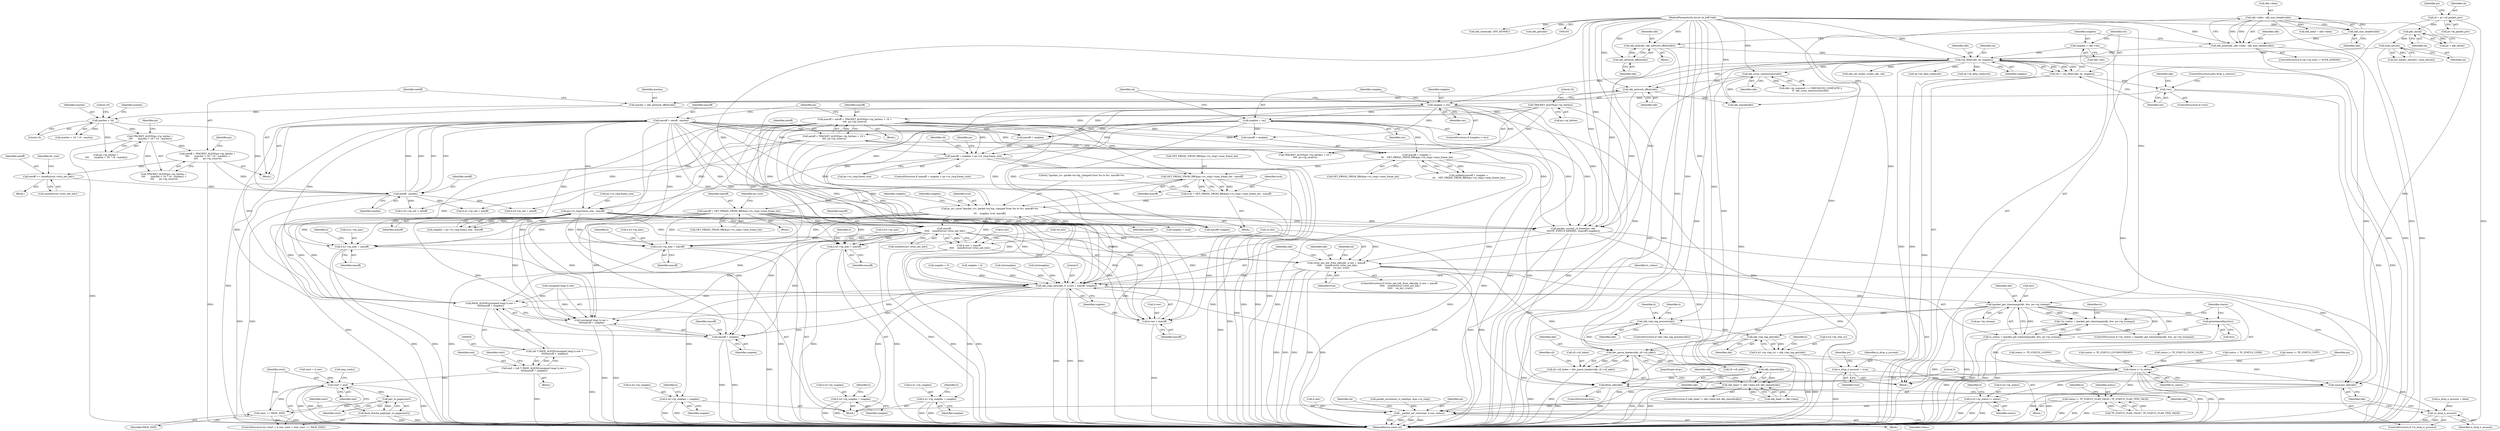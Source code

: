 digraph "0_linux_edbd58be15a957f6a760c4a514cd475217eb97fd@API" {
"1000557" [label="(Call,macoff -\n \t\t\t\t\t    sizeof(struct virtio_net_hdr))"];
"1000460" [label="(Call,macoff = GET_PBDQC_FROM_RB(&po->rx_ring)->max_frame_len)"];
"1000432" [label="(Call,GET_PBDQC_FROM_RB(&po->rx_ring)->max_frame_len - macoff)"];
"1000417" [label="(Call,macoff + snaplen >\n \t\t\t    GET_PBDQC_FROM_RB(&po->rx_ring)->max_frame_len)"];
"1000279" [label="(Call,macoff = netoff = TPACKET_ALIGN(po->tp_hdrlen) + 16 +\n\t\t\t\t  po->tp_reserve)"];
"1000281" [label="(Call,netoff = TPACKET_ALIGN(po->tp_hdrlen) + 16 +\n\t\t\t\t  po->tp_reserve)"];
"1000284" [label="(Call,TPACKET_ALIGN(po->tp_hdrlen))"];
"1000329" [label="(Call,macoff = netoff - maclen)"];
"1000331" [label="(Call,netoff - maclen)"];
"1000300" [label="(Call,netoff = TPACKET_ALIGN(po->tp_hdrlen +\n \t\t\t\t       (maclen < 16 ? 16 : maclen)) +\n \t\t\t\t       po->tp_reserve)"];
"1000303" [label="(Call,TPACKET_ALIGN(po->tp_hdrlen +\n \t\t\t\t       (maclen < 16 ? 16 : maclen)))"];
"1000309" [label="(Call,maclen < 16)"];
"1000296" [label="(Call,maclen = skb_network_offset(skb))"];
"1000298" [label="(Call,skb_network_offset(skb))"];
"1000229" [label="(Call,run_filter(skb, sk, snaplen))"];
"1000202" [label="(Call,skb_push(skb, skb->data - skb_mac_header(skb)))"];
"1000208" [label="(Call,skb_mac_header(skb))"];
"1000105" [label="(MethodParameterIn,struct sk_buff *skb)"];
"1000204" [label="(Call,skb->data - skb_mac_header(skb))"];
"1000218" [label="(Call,skb_pull(skb, skb_network_offset(skb)))"];
"1000220" [label="(Call,skb_network_offset(skb))"];
"1000188" [label="(Call,sock_net(sk))"];
"1000181" [label="(Call,pkt_sk(sk))"];
"1000174" [label="(Call,sk = pt->af_packet_priv)"];
"1000222" [label="(Call,snaplen = skb->len)"];
"1000260" [label="(Call,skb_csum_unnecessary(skb))"];
"1000322" [label="(Call,netoff += sizeof(struct virtio_net_hdr))"];
"1000266" [label="(Call,snaplen > res)"];
"1000234" [label="(Call,!res)"];
"1000227" [label="(Call,res = run_filter(skb, sk, snaplen))"];
"1000269" [label="(Call,snaplen = res)"];
"1000394" [label="(Call,po->rx_ring.frame_size - macoff)"];
"1000342" [label="(Call,macoff + snaplen > po->rx_ring.frame_size)"];
"1000441" [label="(Call,pr_err_once(\"tpacket_rcv: packet too big, clamped from %u to %u. macoff=%u\n\",\n\t\t\t    snaplen, nval, macoff))"];
"1000430" [label="(Call,nval = GET_PBDQC_FROM_RB(&po->rx_ring)->max_frame_len - macoff)"];
"1000551" [label="(Call,virtio_net_hdr_from_skb(skb, h.raw + macoff -\n \t\t\t\t\t    sizeof(struct virtio_net_hdr),\n \t\t\t\t\t    vio_le(), true))"];
"1000572" [label="(Call,skb_copy_bits(skb, 0, h.raw + macoff, snaplen))"];
"1000585" [label="(Call,tpacket_get_timestamp(skb, &ts, po->tp_tstamp))"];
"1000582" [label="(Call,!(ts_status = tpacket_get_timestamp(skb, &ts, po->tp_tstamp)))"];
"1000583" [label="(Call,ts_status = tpacket_get_timestamp(skb, &ts, po->tp_tstamp))"];
"1000595" [label="(Call,status |= ts_status)"];
"1000733" [label="(Call,status |= TP_STATUS_VLAN_VALID | TP_STATUS_VLAN_TPID_VALID)"];
"1000964" [label="(Call,__packet_set_status(po, h.raw, status))"];
"1000776" [label="(Call,h.h3->tp_status |= status)"];
"1000592" [label="(Call,getnstimeofday(&ts))"];
"1000712" [label="(Call,skb_vlan_tag_present(skb))"];
"1000721" [label="(Call,skb_vlan_tag_get(skb))"];
"1000715" [label="(Call,h.h2->tp_vlan_tci = skb_vlan_tag_get(skb))"];
"1000866" [label="(Call,dev_parse_header(skb, sll->sll_addr))"];
"1000862" [label="(Call,sll->sll_halen = dev_parse_header(skb, sll->sll_addr))"];
"1000987" [label="(Call,skb_shared(skb))"];
"1000981" [label="(Call,skb_head != skb->data && skb_shared(skb))"];
"1001004" [label="(Call,consume_skb(skb))"];
"1001007" [label="(Call,kfree_skb(skb))"];
"1000613" [label="(Call,h.h1->tp_snaplen = snaplen)"];
"1000672" [label="(Call,h.h2->tp_snaplen = snaplen)"];
"1000792" [label="(Call,h.h3->tp_snaplen = snaplen)"];
"1000931" [label="(Call,PAGE_ALIGN((unsigned long) h.raw +\n\t\t\t\t\tmacoff + snaplen))"];
"1000929" [label="(Call,(u8 *) PAGE_ALIGN((unsigned long) h.raw +\n\t\t\t\t\tmacoff + snaplen))"];
"1000927" [label="(Call,end = (u8 *) PAGE_ALIGN((unsigned long) h.raw +\n\t\t\t\t\tmacoff + snaplen))"];
"1000947" [label="(Call,start < end)"];
"1000954" [label="(Call,pgv_to_page(start))"];
"1000950" [label="(Call,start += PAGE_SIZE)"];
"1000953" [label="(Call,flush_dcache_page(pgv_to_page(start)))"];
"1000932" [label="(Call,(unsigned long) h.raw +\n\t\t\t\t\tmacoff + snaplen)"];
"1000938" [label="(Call,macoff + snaplen)"];
"1001012" [label="(Call,is_drop_n_account = true)"];
"1001002" [label="(Call,!is_drop_n_account)"];
"1000553" [label="(Call,h.raw + macoff -\n \t\t\t\t\t    sizeof(struct virtio_net_hdr))"];
"1000575" [label="(Call,h.raw + macoff)"];
"1000620" [label="(Call,h.h1->tp_mac = macoff)"];
"1000679" [label="(Call,h.h2->tp_mac = macoff)"];
"1000799" [label="(Call,h.h3->tp_mac = macoff)"];
"1001005" [label="(Identifier,skb)"];
"1000809" [label="(Identifier,h)"];
"1000175" [label="(Identifier,sk)"];
"1000491" [label="(Call,!h.raw)"];
"1000180" [label="(Identifier,po)"];
"1000416" [label="(Call,unlikely(macoff + snaplen >\n \t\t\t    GET_PBDQC_FROM_RB(&po->rx_ring)->max_frame_len))"];
"1000587" [label="(Call,&ts)"];
"1000441" [label="(Call,pr_err_once(\"tpacket_rcv: packet too big, clamped from %u to %u. macoff=%u\n\",\n\t\t\t    snaplen, nval, macoff))"];
"1000673" [label="(Call,h.h2->tp_snaplen)"];
"1000623" [label="(Identifier,h)"];
"1000981" [label="(Call,skb_head != skb->data && skb_shared(skb))"];
"1000929" [label="(Call,(u8 *) PAGE_ALIGN((unsigned long) h.raw +\n\t\t\t\t\tmacoff + snaplen))"];
"1000969" [label="(Identifier,status)"];
"1000963" [label="(Block,)"];
"1000613" [label="(Call,h.h1->tp_snaplen = snaplen)"];
"1000947" [label="(Call,start < end)"];
"1000233" [label="(ControlStructure,if (!res))"];
"1000235" [label="(Identifier,res)"];
"1000948" [label="(Identifier,start)"];
"1000254" [label="(Call,skb->ip_summed == CHECKSUM_COMPLETE ||\n\t\t  skb_csum_unnecessary(skb))"];
"1000873" [label="(Identifier,sll)"];
"1000576" [label="(Call,h.raw)"];
"1000552" [label="(Identifier,skb)"];
"1000863" [label="(Call,sll->sll_halen)"];
"1000431" [label="(Identifier,nval)"];
"1000589" [label="(Call,po->tp_tstamp)"];
"1000368" [label="(Call,skb_shared(skb))"];
"1000800" [label="(Call,h.h3->tp_mac)"];
"1000483" [label="(Call,packet_current_rx_frame(po, skb,\n\t\t\t\t\tTP_STATUS_KERNEL, (macoff+snaplen)))"];
"1000312" [label="(Literal,16)"];
"1000942" [label="(Call,start = h.raw)"];
"1000308" [label="(Call,maclen < 16 ? 16 : maclen)"];
"1000281" [label="(Call,netoff = TPACKET_ALIGN(po->tp_hdrlen) + 16 +\n\t\t\t\t  po->tp_reserve)"];
"1000203" [label="(Identifier,skb)"];
"1000585" [label="(Call,tpacket_get_timestamp(skb, &ts, po->tp_tstamp))"];
"1000933" [label="(Call,(unsigned long) h.raw)"];
"1001030" [label="(Call,sk->sk_data_ready(sk))"];
"1000382" [label="(Call,skb_head = skb->data)"];
"1000938" [label="(Call,macoff + snaplen)"];
"1000620" [label="(Call,h.h1->tp_mac = macoff)"];
"1000953" [label="(Call,flush_dcache_page(pgv_to_page(start)))"];
"1000680" [label="(Call,h.h2->tp_mac)"];
"1000776" [label="(Call,h.h3->tp_status |= status)"];
"1000269" [label="(Call,snaplen = res)"];
"1000209" [label="(Identifier,skb)"];
"1000220" [label="(Call,skb_network_offset(skb))"];
"1000685" [label="(Identifier,macoff)"];
"1000970" [label="(Call,sk->sk_data_ready(sk))"];
"1000982" [label="(Call,skb_head != skb->data)"];
"1000421" [label="(Call,GET_PBDQC_FROM_RB(&po->rx_ring)->max_frame_len)"];
"1000678" [label="(Identifier,snaplen)"];
"1000279" [label="(Call,macoff = netoff = TPACKET_ALIGN(po->tp_hdrlen) + 16 +\n\t\t\t\t  po->tp_reserve)"];
"1000392" [label="(Call,snaplen = po->rx_ring.frame_size - macoff)"];
"1000714" [label="(Block,)"];
"1000531" [label="(Call,status |= TP_STATUS_COPY)"];
"1000196" [label="(ControlStructure,if (sk->sk_type != SOCK_DGRAM))"];
"1000234" [label="(Call,!res)"];
"1000403" [label="(Call,(int)snaplen)"];
"1000798" [label="(Identifier,snaplen)"];
"1000689" [label="(Identifier,h)"];
"1000806" [label="(Call,h.h3->tp_net = netoff)"];
"1000294" [label="(Block,)"];
"1000343" [label="(Call,macoff + snaplen)"];
"1000462" [label="(Call,GET_PBDQC_FROM_RB(&po->rx_ring)->max_frame_len)"];
"1000418" [label="(Call,macoff + snaplen)"];
"1000793" [label="(Call,h.h3->tp_snaplen)"];
"1000261" [label="(Identifier,skb)"];
"1000782" [label="(Identifier,status)"];
"1000931" [label="(Call,PAGE_ALIGN((unsigned long) h.raw +\n\t\t\t\t\tmacoff + snaplen))"];
"1000296" [label="(Call,maclen = skb_network_offset(skb))"];
"1000331" [label="(Call,netoff - maclen)"];
"1000442" [label="(Literal,\"tpacket_rcv: packet too big, clamped from %u to %u. macoff=%u\n\")"];
"1000333" [label="(Identifier,maclen)"];
"1000444" [label="(Identifier,nval)"];
"1000275" [label="(Identifier,sk)"];
"1000208" [label="(Call,skb_mac_header(skb))"];
"1000217" [label="(Block,)"];
"1000181" [label="(Call,pkt_sk(sk))"];
"1000270" [label="(Identifier,snaplen)"];
"1000586" [label="(Identifier,skb)"];
"1000932" [label="(Call,(unsigned long) h.raw +\n\t\t\t\t\tmacoff + snaplen)"];
"1000559" [label="(Call,sizeof(struct virtio_net_hdr))"];
"1000298" [label="(Call,skb_network_offset(skb))"];
"1000954" [label="(Call,pgv_to_page(start))"];
"1000309" [label="(Call,maclen < 16)"];
"1000300" [label="(Call,netoff = TPACKET_ALIGN(po->tp_hdrlen +\n \t\t\t\t       (maclen < 16 ? 16 : maclen)) +\n \t\t\t\t       po->tp_reserve)"];
"1000777" [label="(Call,h.h3->tp_status)"];
"1000614" [label="(Call,h.h1->tp_snaplen)"];
"1000927" [label="(Call,end = (u8 *) PAGE_ALIGN((unsigned long) h.raw +\n\t\t\t\t\tmacoff + snaplen))"];
"1000584" [label="(Identifier,ts_status)"];
"1000267" [label="(Identifier,snaplen)"];
"1000430" [label="(Call,nval = GET_PBDQC_FROM_RB(&po->rx_ring)->max_frame_len - macoff)"];
"1000987" [label="(Call,skb_shared(skb))"];
"1000980" [label="(ControlStructure,if (skb_head != skb->data && skb_shared(skb)))"];
"1001010" [label="(Literal,0)"];
"1000280" [label="(Identifier,macoff)"];
"1000621" [label="(Call,h.h1->tp_mac)"];
"1000323" [label="(Identifier,netoff)"];
"1000461" [label="(Identifier,macoff)"];
"1001014" [label="(Identifier,true)"];
"1000949" [label="(Identifier,end)"];
"1000575" [label="(Call,h.raw + macoff)"];
"1000582" [label="(Call,!(ts_status = tpacket_get_timestamp(skb, &ts, po->tp_tstamp)))"];
"1000572" [label="(Call,skb_copy_bits(skb, 0, h.raw + macoff, snaplen))"];
"1000284" [label="(Call,TPACKET_ALIGN(po->tp_hdrlen))"];
"1000867" [label="(Identifier,skb)"];
"1000619" [label="(Identifier,snaplen)"];
"1000955" [label="(Identifier,start)"];
"1001013" [label="(Identifier,is_drop_n_account)"];
"1000373" [label="(Call,skb_clone(skb, GFP_ATOMIC))"];
"1000304" [label="(Call,po->tp_hdrlen +\n \t\t\t\t       (maclen < 16 ? 16 : maclen))"];
"1000597" [label="(Identifier,ts_status)"];
"1000735" [label="(Call,TP_STATUS_VLAN_VALID | TP_STATUS_VLAN_TPID_VALID)"];
"1000553" [label="(Call,h.raw + macoff -\n \t\t\t\t\t    sizeof(struct virtio_net_hdr))"];
"1000337" [label="(Identifier,po)"];
"1000718" [label="(Identifier,h)"];
"1000265" [label="(ControlStructure,if (snaplen > res))"];
"1000722" [label="(Identifier,skb)"];
"1000862" [label="(Call,sll->sll_halen = dev_parse_header(skb, sll->sll_addr))"];
"1000432" [label="(Call,GET_PBDQC_FROM_RB(&po->rx_ring)->max_frame_len - macoff)"];
"1000332" [label="(Identifier,netoff)"];
"1000550" [label="(ControlStructure,if (virtio_net_hdr_from_skb(skb, h.raw + macoff -\n \t\t\t\t\t    sizeof(struct virtio_net_hdr),\n \t\t\t\t\t    vio_le(), true)))"];
"1000446" [label="(Call,snaplen = nval)"];
"1000965" [label="(Identifier,po)"];
"1000232" [label="(Identifier,snaplen)"];
"1000283" [label="(Call,TPACKET_ALIGN(po->tp_hdrlen) + 16 +\n\t\t\t\t  po->tp_reserve)"];
"1000324" [label="(Call,sizeof(struct virtio_net_hdr))"];
"1000952" [label="(Identifier,PAGE_SIZE)"];
"1000452" [label="(Call,(int)snaplen)"];
"1000679" [label="(Call,h.h2->tp_mac = macoff)"];
"1000966" [label="(Call,h.raw)"];
"1000579" [label="(Identifier,macoff)"];
"1000557" [label="(Call,macoff -\n \t\t\t\t\t    sizeof(struct virtio_net_hdr))"];
"1001035" [label="(MethodReturn,static int)"];
"1000460" [label="(Call,macoff = GET_PBDQC_FROM_RB(&po->rx_ring)->max_frame_len)"];
"1000227" [label="(Call,res = run_filter(skb, sk, snaplen))"];
"1000109" [label="(Block,)"];
"1000389" [label="(Call,skb_set_owner_r(copy_skb, sk))"];
"1000726" [label="(Identifier,h)"];
"1000236" [label="(ControlStructure,goto drop_n_restore;)"];
"1000230" [label="(Identifier,skb)"];
"1000682" [label="(Identifier,h)"];
"1000142" [label="(Call,is_drop_n_account = false)"];
"1000580" [label="(Identifier,snaplen)"];
"1000733" [label="(Call,status |= TP_STATUS_VLAN_VALID | TP_STATUS_VLAN_TPID_VALID)"];
"1000574" [label="(Literal,0)"];
"1000303" [label="(Call,TPACKET_ALIGN(po->tp_hdrlen +\n \t\t\t\t       (maclen < 16 ? 16 : maclen)))"];
"1000342" [label="(Call,macoff + snaplen > po->rx_ring.frame_size)"];
"1000231" [label="(Identifier,sk)"];
"1000716" [label="(Call,h.h2->tp_vlan_tci)"];
"1000562" [label="(Identifier,true)"];
"1000939" [label="(Identifier,macoff)"];
"1000799" [label="(Call,h.h3->tp_mac = macoff)"];
"1000282" [label="(Identifier,netoff)"];
"1000285" [label="(Call,po->tp_hdrlen)"];
"1000380" [label="(Call,skb_get(skb))"];
"1000476" [label="(Identifier,sk)"];
"1000971" [label="(Identifier,sk)"];
"1000786" [label="(Identifier,h)"];
"1000260" [label="(Call,skb_csum_unnecessary(skb))"];
"1000346" [label="(Call,po->rx_ring.frame_size)"];
"1000271" [label="(Identifier,res)"];
"1000551" [label="(Call,virtio_net_hdr_from_skb(skb, h.raw + macoff -\n \t\t\t\t\t    sizeof(struct virtio_net_hdr),\n \t\t\t\t\t    vio_le(), true))"];
"1000943" [label="(Identifier,start)"];
"1000204" [label="(Call,skb->data - skb_mac_header(skb))"];
"1000672" [label="(Call,h.h2->tp_snaplen = snaplen)"];
"1000554" [label="(Call,h.raw)"];
"1000805" [label="(Identifier,macoff)"];
"1000313" [label="(Identifier,maclen)"];
"1000185" [label="(Call,net_eq(dev_net(dev), sock_net(sk)))"];
"1000602" [label="(Block,)"];
"1000433" [label="(Call,GET_PBDQC_FROM_RB(&po->rx_ring)->max_frame_len)"];
"1000229" [label="(Call,run_filter(skb, sk, snaplen))"];
"1001000" [label="(JumpTarget,drop:)"];
"1000182" [label="(Identifier,sk)"];
"1000223" [label="(Identifier,snaplen)"];
"1000189" [label="(Identifier,sk)"];
"1000594" [label="(Identifier,ts)"];
"1000301" [label="(Identifier,netoff)"];
"1000400" [label="(Identifier,macoff)"];
"1000573" [label="(Identifier,skb)"];
"1000600" [label="(Identifier,po)"];
"1000330" [label="(Identifier,macoff)"];
"1000456" [label="(Block,)"];
"1000583" [label="(Call,ts_status = tpacket_get_timestamp(skb, &ts, po->tp_tstamp))"];
"1000445" [label="(Identifier,macoff)"];
"1000240" [label="(Identifier,skb)"];
"1000394" [label="(Call,po->rx_ring.frame_size - macoff)"];
"1000792" [label="(Call,h.h3->tp_snaplen = snaplen)"];
"1000327" [label="(Identifier,do_vnet)"];
"1000202" [label="(Call,skb_push(skb, skb->data - skb_mac_header(skb)))"];
"1000219" [label="(Identifier,skb)"];
"1000224" [label="(Call,skb->len)"];
"1000457" [label="(Call,snaplen = 0)"];
"1000581" [label="(ControlStructure,if (!(ts_status = tpacket_get_timestamp(skb, &ts, po->tp_tstamp))))"];
"1000686" [label="(Call,h.h2->tp_net = netoff)"];
"1000341" [label="(ControlStructure,if (macoff + snaplen > po->rx_ring.frame_size))"];
"1000743" [label="(Identifier,h)"];
"1000956" [label="(Call,smp_wmb())"];
"1000395" [label="(Call,po->rx_ring.frame_size)"];
"1000711" [label="(ControlStructure,if (skb_vlan_tag_present(skb)))"];
"1000992" [label="(Identifier,skb)"];
"1000322" [label="(Call,netoff += sizeof(struct virtio_net_hdr))"];
"1000408" [label="(Call,snaplen = 0)"];
"1000715" [label="(Call,h.h2->tp_vlan_tci = skb_vlan_tag_get(skb))"];
"1000712" [label="(Call,skb_vlan_tag_present(skb))"];
"1000321" [label="(Block,)"];
"1000222" [label="(Call,snaplen = skb->len)"];
"1001008" [label="(Identifier,skb)"];
"1000630" [label="(Identifier,h)"];
"1000266" [label="(Call,snaplen > res)"];
"1000105" [label="(MethodParameterIn,struct sk_buff *skb)"];
"1000289" [label="(Literal,16)"];
"1000205" [label="(Call,skb->data)"];
"1001019" [label="(Identifier,po)"];
"1000627" [label="(Call,h.h1->tp_net = netoff)"];
"1000176" [label="(Call,pt->af_packet_priv)"];
"1001007" [label="(Call,kfree_skb(skb))"];
"1000503" [label="(Call,packet_increment_rx_head(po, &po->rx_ring))"];
"1000713" [label="(Identifier,skb)"];
"1000315" [label="(Identifier,po)"];
"1000558" [label="(Identifier,macoff)"];
"1000964" [label="(Call,__packet_set_status(po, h.raw, status))"];
"1000928" [label="(Identifier,end)"];
"1000487" [label="(Call,macoff+snaplen)"];
"1000278" [label="(Block,)"];
"1000596" [label="(Identifier,status)"];
"1000595" [label="(Call,status |= ts_status)"];
"1000228" [label="(Identifier,res)"];
"1000428" [label="(Block,)"];
"1000221" [label="(Identifier,skb)"];
"1000517" [label="(Call,status |= TP_STATUS_LOSING)"];
"1000440" [label="(Identifier,macoff)"];
"1000417" [label="(Call,macoff + snaplen >\n \t\t\t    GET_PBDQC_FROM_RB(&po->rx_ring)->max_frame_len)"];
"1000319" [label="(Identifier,po)"];
"1000568" [label="(Identifier,sk)"];
"1000174" [label="(Call,sk = pt->af_packet_priv)"];
"1000355" [label="(Identifier,po)"];
"1001001" [label="(ControlStructure,if (!is_drop_n_account))"];
"1000311" [label="(Literal,16)"];
"1000447" [label="(Identifier,snaplen)"];
"1001012" [label="(Call,is_drop_n_account = true)"];
"1000243" [label="(Call,status |= TP_STATUS_CSUMNOTREADY)"];
"1000940" [label="(Identifier,snaplen)"];
"1000310" [label="(Identifier,maclen)"];
"1000721" [label="(Call,skb_vlan_tag_get(skb))"];
"1001006" [label="(ControlStructure,else)"];
"1000592" [label="(Call,getnstimeofday(&ts))"];
"1000988" [label="(Identifier,skb)"];
"1000941" [label="(ControlStructure,for (start = h.raw; start < end; start += PAGE_SIZE))"];
"1000302" [label="(Call,TPACKET_ALIGN(po->tp_hdrlen +\n \t\t\t\t       (maclen < 16 ? 16 : maclen)) +\n \t\t\t\t       po->tp_reserve)"];
"1000179" [label="(Call,po = pkt_sk(sk))"];
"1000299" [label="(Identifier,skb)"];
"1000470" [label="(Identifier,do_vnet)"];
"1000561" [label="(Call,vio_le())"];
"1000262" [label="(Call,status |= TP_STATUS_CSUM_VALID)"];
"1000593" [label="(Call,&ts)"];
"1000734" [label="(Identifier,status)"];
"1000297" [label="(Identifier,maclen)"];
"1000802" [label="(Identifier,h)"];
"1000924" [label="(Block,)"];
"1000950" [label="(Call,start += PAGE_SIZE)"];
"1000129" [label="(Call,status = TP_STATUS_USER)"];
"1000443" [label="(Identifier,snaplen)"];
"1000868" [label="(Call,sll->sll_addr)"];
"1001002" [label="(Call,!is_drop_n_account)"];
"1001004" [label="(Call,consume_skb(skb))"];
"1000329" [label="(Call,macoff = netoff - maclen)"];
"1000188" [label="(Call,sock_net(sk))"];
"1000757" [label="(Identifier,h)"];
"1000268" [label="(Identifier,res)"];
"1001003" [label="(Identifier,is_drop_n_account)"];
"1000218" [label="(Call,skb_pull(skb, skb_network_offset(skb)))"];
"1000866" [label="(Call,dev_parse_header(skb, sll->sll_addr))"];
"1000951" [label="(Identifier,start)"];
"1000626" [label="(Identifier,macoff)"];
"1000557" -> "1000553"  [label="AST: "];
"1000557" -> "1000559"  [label="CFG: "];
"1000558" -> "1000557"  [label="AST: "];
"1000559" -> "1000557"  [label="AST: "];
"1000553" -> "1000557"  [label="CFG: "];
"1000557" -> "1001035"  [label="DDG: "];
"1000557" -> "1000551"  [label="DDG: "];
"1000557" -> "1000553"  [label="DDG: "];
"1000460" -> "1000557"  [label="DDG: "];
"1000394" -> "1000557"  [label="DDG: "];
"1000441" -> "1000557"  [label="DDG: "];
"1000279" -> "1000557"  [label="DDG: "];
"1000329" -> "1000557"  [label="DDG: "];
"1000557" -> "1000572"  [label="DDG: "];
"1000557" -> "1000575"  [label="DDG: "];
"1000557" -> "1000620"  [label="DDG: "];
"1000557" -> "1000679"  [label="DDG: "];
"1000557" -> "1000799"  [label="DDG: "];
"1000557" -> "1000931"  [label="DDG: "];
"1000557" -> "1000932"  [label="DDG: "];
"1000557" -> "1000938"  [label="DDG: "];
"1000460" -> "1000456"  [label="AST: "];
"1000460" -> "1000462"  [label="CFG: "];
"1000461" -> "1000460"  [label="AST: "];
"1000462" -> "1000460"  [label="AST: "];
"1000470" -> "1000460"  [label="CFG: "];
"1000460" -> "1001035"  [label="DDG: "];
"1000432" -> "1000460"  [label="DDG: "];
"1000460" -> "1000483"  [label="DDG: "];
"1000460" -> "1000487"  [label="DDG: "];
"1000460" -> "1000572"  [label="DDG: "];
"1000460" -> "1000575"  [label="DDG: "];
"1000460" -> "1000620"  [label="DDG: "];
"1000460" -> "1000679"  [label="DDG: "];
"1000460" -> "1000799"  [label="DDG: "];
"1000460" -> "1000931"  [label="DDG: "];
"1000460" -> "1000932"  [label="DDG: "];
"1000460" -> "1000938"  [label="DDG: "];
"1000432" -> "1000430"  [label="AST: "];
"1000432" -> "1000440"  [label="CFG: "];
"1000433" -> "1000432"  [label="AST: "];
"1000440" -> "1000432"  [label="AST: "];
"1000430" -> "1000432"  [label="CFG: "];
"1000432" -> "1001035"  [label="DDG: "];
"1000432" -> "1000430"  [label="DDG: "];
"1000432" -> "1000430"  [label="DDG: "];
"1000417" -> "1000432"  [label="DDG: "];
"1000279" -> "1000432"  [label="DDG: "];
"1000329" -> "1000432"  [label="DDG: "];
"1000432" -> "1000441"  [label="DDG: "];
"1000417" -> "1000416"  [label="AST: "];
"1000417" -> "1000421"  [label="CFG: "];
"1000418" -> "1000417"  [label="AST: "];
"1000421" -> "1000417"  [label="AST: "];
"1000416" -> "1000417"  [label="CFG: "];
"1000417" -> "1001035"  [label="DDG: "];
"1000417" -> "1001035"  [label="DDG: "];
"1000417" -> "1000416"  [label="DDG: "];
"1000417" -> "1000416"  [label="DDG: "];
"1000279" -> "1000417"  [label="DDG: "];
"1000329" -> "1000417"  [label="DDG: "];
"1000266" -> "1000417"  [label="DDG: "];
"1000269" -> "1000417"  [label="DDG: "];
"1000279" -> "1000278"  [label="AST: "];
"1000279" -> "1000281"  [label="CFG: "];
"1000280" -> "1000279"  [label="AST: "];
"1000281" -> "1000279"  [label="AST: "];
"1000337" -> "1000279"  [label="CFG: "];
"1000281" -> "1000279"  [label="DDG: "];
"1000284" -> "1000279"  [label="DDG: "];
"1000279" -> "1000342"  [label="DDG: "];
"1000279" -> "1000343"  [label="DDG: "];
"1000279" -> "1000394"  [label="DDG: "];
"1000279" -> "1000418"  [label="DDG: "];
"1000279" -> "1000483"  [label="DDG: "];
"1000279" -> "1000487"  [label="DDG: "];
"1000279" -> "1000572"  [label="DDG: "];
"1000279" -> "1000575"  [label="DDG: "];
"1000279" -> "1000620"  [label="DDG: "];
"1000279" -> "1000679"  [label="DDG: "];
"1000279" -> "1000799"  [label="DDG: "];
"1000279" -> "1000931"  [label="DDG: "];
"1000279" -> "1000932"  [label="DDG: "];
"1000279" -> "1000938"  [label="DDG: "];
"1000281" -> "1000283"  [label="CFG: "];
"1000282" -> "1000281"  [label="AST: "];
"1000283" -> "1000281"  [label="AST: "];
"1000281" -> "1001035"  [label="DDG: "];
"1000281" -> "1001035"  [label="DDG: "];
"1000284" -> "1000281"  [label="DDG: "];
"1000281" -> "1000627"  [label="DDG: "];
"1000281" -> "1000686"  [label="DDG: "];
"1000281" -> "1000806"  [label="DDG: "];
"1000284" -> "1000283"  [label="AST: "];
"1000284" -> "1000285"  [label="CFG: "];
"1000285" -> "1000284"  [label="AST: "];
"1000289" -> "1000284"  [label="CFG: "];
"1000284" -> "1001035"  [label="DDG: "];
"1000284" -> "1000283"  [label="DDG: "];
"1000329" -> "1000294"  [label="AST: "];
"1000329" -> "1000331"  [label="CFG: "];
"1000330" -> "1000329"  [label="AST: "];
"1000331" -> "1000329"  [label="AST: "];
"1000337" -> "1000329"  [label="CFG: "];
"1000329" -> "1001035"  [label="DDG: "];
"1000331" -> "1000329"  [label="DDG: "];
"1000331" -> "1000329"  [label="DDG: "];
"1000329" -> "1000342"  [label="DDG: "];
"1000329" -> "1000343"  [label="DDG: "];
"1000329" -> "1000394"  [label="DDG: "];
"1000329" -> "1000418"  [label="DDG: "];
"1000329" -> "1000483"  [label="DDG: "];
"1000329" -> "1000487"  [label="DDG: "];
"1000329" -> "1000572"  [label="DDG: "];
"1000329" -> "1000575"  [label="DDG: "];
"1000329" -> "1000620"  [label="DDG: "];
"1000329" -> "1000679"  [label="DDG: "];
"1000329" -> "1000799"  [label="DDG: "];
"1000329" -> "1000931"  [label="DDG: "];
"1000329" -> "1000932"  [label="DDG: "];
"1000329" -> "1000938"  [label="DDG: "];
"1000331" -> "1000333"  [label="CFG: "];
"1000332" -> "1000331"  [label="AST: "];
"1000333" -> "1000331"  [label="AST: "];
"1000331" -> "1001035"  [label="DDG: "];
"1000331" -> "1001035"  [label="DDG: "];
"1000300" -> "1000331"  [label="DDG: "];
"1000322" -> "1000331"  [label="DDG: "];
"1000309" -> "1000331"  [label="DDG: "];
"1000331" -> "1000627"  [label="DDG: "];
"1000331" -> "1000686"  [label="DDG: "];
"1000331" -> "1000806"  [label="DDG: "];
"1000300" -> "1000294"  [label="AST: "];
"1000300" -> "1000302"  [label="CFG: "];
"1000301" -> "1000300"  [label="AST: "];
"1000302" -> "1000300"  [label="AST: "];
"1000319" -> "1000300"  [label="CFG: "];
"1000300" -> "1001035"  [label="DDG: "];
"1000303" -> "1000300"  [label="DDG: "];
"1000300" -> "1000322"  [label="DDG: "];
"1000303" -> "1000302"  [label="AST: "];
"1000303" -> "1000304"  [label="CFG: "];
"1000304" -> "1000303"  [label="AST: "];
"1000315" -> "1000303"  [label="CFG: "];
"1000303" -> "1001035"  [label="DDG: "];
"1000303" -> "1000302"  [label="DDG: "];
"1000309" -> "1000303"  [label="DDG: "];
"1000309" -> "1000308"  [label="AST: "];
"1000309" -> "1000311"  [label="CFG: "];
"1000310" -> "1000309"  [label="AST: "];
"1000311" -> "1000309"  [label="AST: "];
"1000312" -> "1000309"  [label="CFG: "];
"1000313" -> "1000309"  [label="CFG: "];
"1000309" -> "1000304"  [label="DDG: "];
"1000296" -> "1000309"  [label="DDG: "];
"1000309" -> "1000308"  [label="DDG: "];
"1000296" -> "1000294"  [label="AST: "];
"1000296" -> "1000298"  [label="CFG: "];
"1000297" -> "1000296"  [label="AST: "];
"1000298" -> "1000296"  [label="AST: "];
"1000301" -> "1000296"  [label="CFG: "];
"1000296" -> "1001035"  [label="DDG: "];
"1000298" -> "1000296"  [label="DDG: "];
"1000298" -> "1000299"  [label="CFG: "];
"1000299" -> "1000298"  [label="AST: "];
"1000229" -> "1000298"  [label="DDG: "];
"1000260" -> "1000298"  [label="DDG: "];
"1000105" -> "1000298"  [label="DDG: "];
"1000298" -> "1000368"  [label="DDG: "];
"1000298" -> "1000483"  [label="DDG: "];
"1000229" -> "1000227"  [label="AST: "];
"1000229" -> "1000232"  [label="CFG: "];
"1000230" -> "1000229"  [label="AST: "];
"1000231" -> "1000229"  [label="AST: "];
"1000232" -> "1000229"  [label="AST: "];
"1000227" -> "1000229"  [label="CFG: "];
"1000229" -> "1001035"  [label="DDG: "];
"1000229" -> "1001035"  [label="DDG: "];
"1000229" -> "1000227"  [label="DDG: "];
"1000229" -> "1000227"  [label="DDG: "];
"1000229" -> "1000227"  [label="DDG: "];
"1000202" -> "1000229"  [label="DDG: "];
"1000218" -> "1000229"  [label="DDG: "];
"1000105" -> "1000229"  [label="DDG: "];
"1000188" -> "1000229"  [label="DDG: "];
"1000222" -> "1000229"  [label="DDG: "];
"1000229" -> "1000260"  [label="DDG: "];
"1000229" -> "1000266"  [label="DDG: "];
"1000229" -> "1000368"  [label="DDG: "];
"1000229" -> "1000389"  [label="DDG: "];
"1000229" -> "1000483"  [label="DDG: "];
"1000229" -> "1000970"  [label="DDG: "];
"1000229" -> "1000987"  [label="DDG: "];
"1000229" -> "1001004"  [label="DDG: "];
"1000229" -> "1001007"  [label="DDG: "];
"1000229" -> "1001030"  [label="DDG: "];
"1000202" -> "1000196"  [label="AST: "];
"1000202" -> "1000204"  [label="CFG: "];
"1000203" -> "1000202"  [label="AST: "];
"1000204" -> "1000202"  [label="AST: "];
"1000223" -> "1000202"  [label="CFG: "];
"1000202" -> "1001035"  [label="DDG: "];
"1000202" -> "1001035"  [label="DDG: "];
"1000208" -> "1000202"  [label="DDG: "];
"1000105" -> "1000202"  [label="DDG: "];
"1000204" -> "1000202"  [label="DDG: "];
"1000204" -> "1000202"  [label="DDG: "];
"1000208" -> "1000204"  [label="AST: "];
"1000208" -> "1000209"  [label="CFG: "];
"1000209" -> "1000208"  [label="AST: "];
"1000204" -> "1000208"  [label="CFG: "];
"1000208" -> "1000204"  [label="DDG: "];
"1000105" -> "1000208"  [label="DDG: "];
"1000105" -> "1000104"  [label="AST: "];
"1000105" -> "1001035"  [label="DDG: "];
"1000105" -> "1000218"  [label="DDG: "];
"1000105" -> "1000220"  [label="DDG: "];
"1000105" -> "1000260"  [label="DDG: "];
"1000105" -> "1000368"  [label="DDG: "];
"1000105" -> "1000373"  [label="DDG: "];
"1000105" -> "1000380"  [label="DDG: "];
"1000105" -> "1000483"  [label="DDG: "];
"1000105" -> "1000551"  [label="DDG: "];
"1000105" -> "1000572"  [label="DDG: "];
"1000105" -> "1000585"  [label="DDG: "];
"1000105" -> "1000712"  [label="DDG: "];
"1000105" -> "1000721"  [label="DDG: "];
"1000105" -> "1000866"  [label="DDG: "];
"1000105" -> "1000987"  [label="DDG: "];
"1000105" -> "1001004"  [label="DDG: "];
"1000105" -> "1001007"  [label="DDG: "];
"1000205" -> "1000204"  [label="AST: "];
"1000204" -> "1001035"  [label="DDG: "];
"1000204" -> "1000382"  [label="DDG: "];
"1000204" -> "1000982"  [label="DDG: "];
"1000218" -> "1000217"  [label="AST: "];
"1000218" -> "1000220"  [label="CFG: "];
"1000219" -> "1000218"  [label="AST: "];
"1000220" -> "1000218"  [label="AST: "];
"1000223" -> "1000218"  [label="CFG: "];
"1000218" -> "1001035"  [label="DDG: "];
"1000218" -> "1001035"  [label="DDG: "];
"1000220" -> "1000218"  [label="DDG: "];
"1000220" -> "1000221"  [label="CFG: "];
"1000221" -> "1000220"  [label="AST: "];
"1000188" -> "1000185"  [label="AST: "];
"1000188" -> "1000189"  [label="CFG: "];
"1000189" -> "1000188"  [label="AST: "];
"1000185" -> "1000188"  [label="CFG: "];
"1000188" -> "1001035"  [label="DDG: "];
"1000188" -> "1000185"  [label="DDG: "];
"1000181" -> "1000188"  [label="DDG: "];
"1000181" -> "1000179"  [label="AST: "];
"1000181" -> "1000182"  [label="CFG: "];
"1000182" -> "1000181"  [label="AST: "];
"1000179" -> "1000181"  [label="CFG: "];
"1000181" -> "1000179"  [label="DDG: "];
"1000174" -> "1000181"  [label="DDG: "];
"1000174" -> "1000109"  [label="AST: "];
"1000174" -> "1000176"  [label="CFG: "];
"1000175" -> "1000174"  [label="AST: "];
"1000176" -> "1000174"  [label="AST: "];
"1000180" -> "1000174"  [label="CFG: "];
"1000174" -> "1001035"  [label="DDG: "];
"1000222" -> "1000109"  [label="AST: "];
"1000222" -> "1000224"  [label="CFG: "];
"1000223" -> "1000222"  [label="AST: "];
"1000224" -> "1000222"  [label="AST: "];
"1000228" -> "1000222"  [label="CFG: "];
"1000222" -> "1001035"  [label="DDG: "];
"1000260" -> "1000254"  [label="AST: "];
"1000260" -> "1000261"  [label="CFG: "];
"1000261" -> "1000260"  [label="AST: "];
"1000254" -> "1000260"  [label="CFG: "];
"1000260" -> "1000254"  [label="DDG: "];
"1000260" -> "1000368"  [label="DDG: "];
"1000260" -> "1000483"  [label="DDG: "];
"1000322" -> "1000321"  [label="AST: "];
"1000322" -> "1000324"  [label="CFG: "];
"1000323" -> "1000322"  [label="AST: "];
"1000324" -> "1000322"  [label="AST: "];
"1000327" -> "1000322"  [label="CFG: "];
"1000266" -> "1000265"  [label="AST: "];
"1000266" -> "1000268"  [label="CFG: "];
"1000267" -> "1000266"  [label="AST: "];
"1000268" -> "1000266"  [label="AST: "];
"1000270" -> "1000266"  [label="CFG: "];
"1000275" -> "1000266"  [label="CFG: "];
"1000266" -> "1001035"  [label="DDG: "];
"1000266" -> "1001035"  [label="DDG: "];
"1000234" -> "1000266"  [label="DDG: "];
"1000266" -> "1000269"  [label="DDG: "];
"1000266" -> "1000342"  [label="DDG: "];
"1000266" -> "1000343"  [label="DDG: "];
"1000266" -> "1000418"  [label="DDG: "];
"1000266" -> "1000441"  [label="DDG: "];
"1000266" -> "1000483"  [label="DDG: "];
"1000266" -> "1000487"  [label="DDG: "];
"1000266" -> "1000572"  [label="DDG: "];
"1000234" -> "1000233"  [label="AST: "];
"1000234" -> "1000235"  [label="CFG: "];
"1000235" -> "1000234"  [label="AST: "];
"1000236" -> "1000234"  [label="CFG: "];
"1000240" -> "1000234"  [label="CFG: "];
"1000234" -> "1001035"  [label="DDG: "];
"1000234" -> "1001035"  [label="DDG: "];
"1000227" -> "1000234"  [label="DDG: "];
"1000227" -> "1000109"  [label="AST: "];
"1000228" -> "1000227"  [label="AST: "];
"1000235" -> "1000227"  [label="CFG: "];
"1000227" -> "1001035"  [label="DDG: "];
"1000269" -> "1000265"  [label="AST: "];
"1000269" -> "1000271"  [label="CFG: "];
"1000270" -> "1000269"  [label="AST: "];
"1000271" -> "1000269"  [label="AST: "];
"1000275" -> "1000269"  [label="CFG: "];
"1000269" -> "1001035"  [label="DDG: "];
"1000269" -> "1000342"  [label="DDG: "];
"1000269" -> "1000343"  [label="DDG: "];
"1000269" -> "1000418"  [label="DDG: "];
"1000269" -> "1000441"  [label="DDG: "];
"1000269" -> "1000483"  [label="DDG: "];
"1000269" -> "1000487"  [label="DDG: "];
"1000269" -> "1000572"  [label="DDG: "];
"1000394" -> "1000392"  [label="AST: "];
"1000394" -> "1000400"  [label="CFG: "];
"1000395" -> "1000394"  [label="AST: "];
"1000400" -> "1000394"  [label="AST: "];
"1000392" -> "1000394"  [label="CFG: "];
"1000394" -> "1001035"  [label="DDG: "];
"1000394" -> "1000392"  [label="DDG: "];
"1000394" -> "1000392"  [label="DDG: "];
"1000342" -> "1000394"  [label="DDG: "];
"1000394" -> "1000483"  [label="DDG: "];
"1000394" -> "1000487"  [label="DDG: "];
"1000394" -> "1000572"  [label="DDG: "];
"1000394" -> "1000575"  [label="DDG: "];
"1000394" -> "1000620"  [label="DDG: "];
"1000394" -> "1000679"  [label="DDG: "];
"1000394" -> "1000799"  [label="DDG: "];
"1000394" -> "1000931"  [label="DDG: "];
"1000394" -> "1000932"  [label="DDG: "];
"1000394" -> "1000938"  [label="DDG: "];
"1000342" -> "1000341"  [label="AST: "];
"1000342" -> "1000346"  [label="CFG: "];
"1000343" -> "1000342"  [label="AST: "];
"1000346" -> "1000342"  [label="AST: "];
"1000355" -> "1000342"  [label="CFG: "];
"1000476" -> "1000342"  [label="CFG: "];
"1000342" -> "1001035"  [label="DDG: "];
"1000342" -> "1001035"  [label="DDG: "];
"1000342" -> "1001035"  [label="DDG: "];
"1000441" -> "1000428"  [label="AST: "];
"1000441" -> "1000445"  [label="CFG: "];
"1000442" -> "1000441"  [label="AST: "];
"1000443" -> "1000441"  [label="AST: "];
"1000444" -> "1000441"  [label="AST: "];
"1000445" -> "1000441"  [label="AST: "];
"1000447" -> "1000441"  [label="CFG: "];
"1000441" -> "1001035"  [label="DDG: "];
"1000430" -> "1000441"  [label="DDG: "];
"1000441" -> "1000446"  [label="DDG: "];
"1000441" -> "1000483"  [label="DDG: "];
"1000441" -> "1000487"  [label="DDG: "];
"1000441" -> "1000572"  [label="DDG: "];
"1000441" -> "1000575"  [label="DDG: "];
"1000441" -> "1000620"  [label="DDG: "];
"1000441" -> "1000679"  [label="DDG: "];
"1000441" -> "1000799"  [label="DDG: "];
"1000441" -> "1000931"  [label="DDG: "];
"1000441" -> "1000932"  [label="DDG: "];
"1000441" -> "1000938"  [label="DDG: "];
"1000430" -> "1000428"  [label="AST: "];
"1000431" -> "1000430"  [label="AST: "];
"1000442" -> "1000430"  [label="CFG: "];
"1000430" -> "1001035"  [label="DDG: "];
"1000551" -> "1000550"  [label="AST: "];
"1000551" -> "1000562"  [label="CFG: "];
"1000552" -> "1000551"  [label="AST: "];
"1000553" -> "1000551"  [label="AST: "];
"1000561" -> "1000551"  [label="AST: "];
"1000562" -> "1000551"  [label="AST: "];
"1000568" -> "1000551"  [label="CFG: "];
"1000573" -> "1000551"  [label="CFG: "];
"1000551" -> "1001035"  [label="DDG: "];
"1000551" -> "1001035"  [label="DDG: "];
"1000551" -> "1001035"  [label="DDG: "];
"1000551" -> "1001035"  [label="DDG: "];
"1000483" -> "1000551"  [label="DDG: "];
"1000491" -> "1000551"  [label="DDG: "];
"1000551" -> "1000572"  [label="DDG: "];
"1000551" -> "1000987"  [label="DDG: "];
"1000551" -> "1001004"  [label="DDG: "];
"1000551" -> "1001007"  [label="DDG: "];
"1000551" -> "1001012"  [label="DDG: "];
"1000572" -> "1000109"  [label="AST: "];
"1000572" -> "1000580"  [label="CFG: "];
"1000573" -> "1000572"  [label="AST: "];
"1000574" -> "1000572"  [label="AST: "];
"1000575" -> "1000572"  [label="AST: "];
"1000580" -> "1000572"  [label="AST: "];
"1000584" -> "1000572"  [label="CFG: "];
"1000572" -> "1001035"  [label="DDG: "];
"1000572" -> "1001035"  [label="DDG: "];
"1000572" -> "1001035"  [label="DDG: "];
"1000483" -> "1000572"  [label="DDG: "];
"1000491" -> "1000572"  [label="DDG: "];
"1000403" -> "1000572"  [label="DDG: "];
"1000408" -> "1000572"  [label="DDG: "];
"1000457" -> "1000572"  [label="DDG: "];
"1000452" -> "1000572"  [label="DDG: "];
"1000572" -> "1000585"  [label="DDG: "];
"1000572" -> "1000613"  [label="DDG: "];
"1000572" -> "1000672"  [label="DDG: "];
"1000572" -> "1000792"  [label="DDG: "];
"1000572" -> "1000931"  [label="DDG: "];
"1000572" -> "1000932"  [label="DDG: "];
"1000572" -> "1000938"  [label="DDG: "];
"1000585" -> "1000583"  [label="AST: "];
"1000585" -> "1000589"  [label="CFG: "];
"1000586" -> "1000585"  [label="AST: "];
"1000587" -> "1000585"  [label="AST: "];
"1000589" -> "1000585"  [label="AST: "];
"1000583" -> "1000585"  [label="CFG: "];
"1000585" -> "1001035"  [label="DDG: "];
"1000585" -> "1001035"  [label="DDG: "];
"1000585" -> "1000582"  [label="DDG: "];
"1000585" -> "1000582"  [label="DDG: "];
"1000585" -> "1000582"  [label="DDG: "];
"1000585" -> "1000583"  [label="DDG: "];
"1000585" -> "1000583"  [label="DDG: "];
"1000585" -> "1000583"  [label="DDG: "];
"1000585" -> "1000592"  [label="DDG: "];
"1000585" -> "1000712"  [label="DDG: "];
"1000585" -> "1000866"  [label="DDG: "];
"1000582" -> "1000581"  [label="AST: "];
"1000582" -> "1000583"  [label="CFG: "];
"1000583" -> "1000582"  [label="AST: "];
"1000594" -> "1000582"  [label="CFG: "];
"1000596" -> "1000582"  [label="CFG: "];
"1000582" -> "1001035"  [label="DDG: "];
"1000583" -> "1000582"  [label="DDG: "];
"1000584" -> "1000583"  [label="AST: "];
"1000583" -> "1001035"  [label="DDG: "];
"1000583" -> "1000595"  [label="DDG: "];
"1000595" -> "1000109"  [label="AST: "];
"1000595" -> "1000597"  [label="CFG: "];
"1000596" -> "1000595"  [label="AST: "];
"1000597" -> "1000595"  [label="AST: "];
"1000600" -> "1000595"  [label="CFG: "];
"1000595" -> "1001035"  [label="DDG: "];
"1000595" -> "1001035"  [label="DDG: "];
"1000595" -> "1001035"  [label="DDG: "];
"1000129" -> "1000595"  [label="DDG: "];
"1000517" -> "1000595"  [label="DDG: "];
"1000262" -> "1000595"  [label="DDG: "];
"1000243" -> "1000595"  [label="DDG: "];
"1000531" -> "1000595"  [label="DDG: "];
"1000595" -> "1000733"  [label="DDG: "];
"1000595" -> "1000776"  [label="DDG: "];
"1000595" -> "1000964"  [label="DDG: "];
"1000733" -> "1000714"  [label="AST: "];
"1000733" -> "1000735"  [label="CFG: "];
"1000734" -> "1000733"  [label="AST: "];
"1000735" -> "1000733"  [label="AST: "];
"1000757" -> "1000733"  [label="CFG: "];
"1000733" -> "1001035"  [label="DDG: "];
"1000733" -> "1001035"  [label="DDG: "];
"1000733" -> "1001035"  [label="DDG: "];
"1000735" -> "1000733"  [label="DDG: "];
"1000735" -> "1000733"  [label="DDG: "];
"1000733" -> "1000964"  [label="DDG: "];
"1000964" -> "1000963"  [label="AST: "];
"1000964" -> "1000969"  [label="CFG: "];
"1000965" -> "1000964"  [label="AST: "];
"1000966" -> "1000964"  [label="AST: "];
"1000969" -> "1000964"  [label="AST: "];
"1000971" -> "1000964"  [label="CFG: "];
"1000964" -> "1001035"  [label="DDG: "];
"1000964" -> "1001035"  [label="DDG: "];
"1000964" -> "1001035"  [label="DDG: "];
"1000964" -> "1001035"  [label="DDG: "];
"1000503" -> "1000964"  [label="DDG: "];
"1000483" -> "1000964"  [label="DDG: "];
"1000491" -> "1000964"  [label="DDG: "];
"1000933" -> "1000964"  [label="DDG: "];
"1000776" -> "1000964"  [label="DDG: "];
"1000776" -> "1000602"  [label="AST: "];
"1000776" -> "1000782"  [label="CFG: "];
"1000777" -> "1000776"  [label="AST: "];
"1000782" -> "1000776"  [label="AST: "];
"1000786" -> "1000776"  [label="CFG: "];
"1000776" -> "1001035"  [label="DDG: "];
"1000776" -> "1001035"  [label="DDG: "];
"1000776" -> "1001035"  [label="DDG: "];
"1000592" -> "1000581"  [label="AST: "];
"1000592" -> "1000593"  [label="CFG: "];
"1000593" -> "1000592"  [label="AST: "];
"1000596" -> "1000592"  [label="CFG: "];
"1000592" -> "1001035"  [label="DDG: "];
"1000592" -> "1001035"  [label="DDG: "];
"1000712" -> "1000711"  [label="AST: "];
"1000712" -> "1000713"  [label="CFG: "];
"1000713" -> "1000712"  [label="AST: "];
"1000718" -> "1000712"  [label="CFG: "];
"1000743" -> "1000712"  [label="CFG: "];
"1000712" -> "1001035"  [label="DDG: "];
"1000712" -> "1000721"  [label="DDG: "];
"1000712" -> "1000866"  [label="DDG: "];
"1000721" -> "1000715"  [label="AST: "];
"1000721" -> "1000722"  [label="CFG: "];
"1000722" -> "1000721"  [label="AST: "];
"1000715" -> "1000721"  [label="CFG: "];
"1000721" -> "1000715"  [label="DDG: "];
"1000721" -> "1000866"  [label="DDG: "];
"1000715" -> "1000714"  [label="AST: "];
"1000716" -> "1000715"  [label="AST: "];
"1000726" -> "1000715"  [label="CFG: "];
"1000715" -> "1001035"  [label="DDG: "];
"1000715" -> "1001035"  [label="DDG: "];
"1000866" -> "1000862"  [label="AST: "];
"1000866" -> "1000868"  [label="CFG: "];
"1000867" -> "1000866"  [label="AST: "];
"1000868" -> "1000866"  [label="AST: "];
"1000862" -> "1000866"  [label="CFG: "];
"1000866" -> "1001035"  [label="DDG: "];
"1000866" -> "1000862"  [label="DDG: "];
"1000866" -> "1000862"  [label="DDG: "];
"1000866" -> "1000987"  [label="DDG: "];
"1000866" -> "1001004"  [label="DDG: "];
"1000866" -> "1001007"  [label="DDG: "];
"1000862" -> "1000109"  [label="AST: "];
"1000863" -> "1000862"  [label="AST: "];
"1000873" -> "1000862"  [label="CFG: "];
"1000862" -> "1001035"  [label="DDG: "];
"1000862" -> "1001035"  [label="DDG: "];
"1000987" -> "1000981"  [label="AST: "];
"1000987" -> "1000988"  [label="CFG: "];
"1000988" -> "1000987"  [label="AST: "];
"1000981" -> "1000987"  [label="CFG: "];
"1000987" -> "1000981"  [label="DDG: "];
"1000483" -> "1000987"  [label="DDG: "];
"1000987" -> "1001004"  [label="DDG: "];
"1000987" -> "1001007"  [label="DDG: "];
"1000981" -> "1000980"  [label="AST: "];
"1000981" -> "1000982"  [label="CFG: "];
"1000982" -> "1000981"  [label="AST: "];
"1000992" -> "1000981"  [label="CFG: "];
"1001000" -> "1000981"  [label="CFG: "];
"1000981" -> "1001035"  [label="DDG: "];
"1000981" -> "1001035"  [label="DDG: "];
"1000981" -> "1001035"  [label="DDG: "];
"1000982" -> "1000981"  [label="DDG: "];
"1000982" -> "1000981"  [label="DDG: "];
"1000368" -> "1000981"  [label="DDG: "];
"1001004" -> "1001001"  [label="AST: "];
"1001004" -> "1001005"  [label="CFG: "];
"1001005" -> "1001004"  [label="AST: "];
"1001010" -> "1001004"  [label="CFG: "];
"1001004" -> "1001035"  [label="DDG: "];
"1001004" -> "1001035"  [label="DDG: "];
"1000483" -> "1001004"  [label="DDG: "];
"1001007" -> "1001006"  [label="AST: "];
"1001007" -> "1001008"  [label="CFG: "];
"1001008" -> "1001007"  [label="AST: "];
"1001010" -> "1001007"  [label="CFG: "];
"1001007" -> "1001035"  [label="DDG: "];
"1001007" -> "1001035"  [label="DDG: "];
"1000483" -> "1001007"  [label="DDG: "];
"1000613" -> "1000602"  [label="AST: "];
"1000613" -> "1000619"  [label="CFG: "];
"1000614" -> "1000613"  [label="AST: "];
"1000619" -> "1000613"  [label="AST: "];
"1000623" -> "1000613"  [label="CFG: "];
"1000613" -> "1001035"  [label="DDG: "];
"1000613" -> "1001035"  [label="DDG: "];
"1000672" -> "1000602"  [label="AST: "];
"1000672" -> "1000678"  [label="CFG: "];
"1000673" -> "1000672"  [label="AST: "];
"1000678" -> "1000672"  [label="AST: "];
"1000682" -> "1000672"  [label="CFG: "];
"1000672" -> "1001035"  [label="DDG: "];
"1000672" -> "1001035"  [label="DDG: "];
"1000792" -> "1000602"  [label="AST: "];
"1000792" -> "1000798"  [label="CFG: "];
"1000793" -> "1000792"  [label="AST: "];
"1000798" -> "1000792"  [label="AST: "];
"1000802" -> "1000792"  [label="CFG: "];
"1000792" -> "1001035"  [label="DDG: "];
"1000792" -> "1001035"  [label="DDG: "];
"1000931" -> "1000929"  [label="AST: "];
"1000931" -> "1000932"  [label="CFG: "];
"1000932" -> "1000931"  [label="AST: "];
"1000929" -> "1000931"  [label="CFG: "];
"1000931" -> "1001035"  [label="DDG: "];
"1000931" -> "1000929"  [label="DDG: "];
"1000933" -> "1000931"  [label="DDG: "];
"1000929" -> "1000927"  [label="AST: "];
"1000930" -> "1000929"  [label="AST: "];
"1000927" -> "1000929"  [label="CFG: "];
"1000929" -> "1001035"  [label="DDG: "];
"1000929" -> "1000927"  [label="DDG: "];
"1000927" -> "1000924"  [label="AST: "];
"1000928" -> "1000927"  [label="AST: "];
"1000943" -> "1000927"  [label="CFG: "];
"1000927" -> "1001035"  [label="DDG: "];
"1000927" -> "1000947"  [label="DDG: "];
"1000947" -> "1000941"  [label="AST: "];
"1000947" -> "1000949"  [label="CFG: "];
"1000948" -> "1000947"  [label="AST: "];
"1000949" -> "1000947"  [label="AST: "];
"1000955" -> "1000947"  [label="CFG: "];
"1000956" -> "1000947"  [label="CFG: "];
"1000947" -> "1001035"  [label="DDG: "];
"1000947" -> "1001035"  [label="DDG: "];
"1000947" -> "1001035"  [label="DDG: "];
"1000942" -> "1000947"  [label="DDG: "];
"1000950" -> "1000947"  [label="DDG: "];
"1000947" -> "1000954"  [label="DDG: "];
"1000954" -> "1000953"  [label="AST: "];
"1000954" -> "1000955"  [label="CFG: "];
"1000955" -> "1000954"  [label="AST: "];
"1000953" -> "1000954"  [label="CFG: "];
"1000954" -> "1000950"  [label="DDG: "];
"1000954" -> "1000953"  [label="DDG: "];
"1000950" -> "1000941"  [label="AST: "];
"1000950" -> "1000952"  [label="CFG: "];
"1000951" -> "1000950"  [label="AST: "];
"1000952" -> "1000950"  [label="AST: "];
"1000948" -> "1000950"  [label="CFG: "];
"1000950" -> "1001035"  [label="DDG: "];
"1000953" -> "1000941"  [label="AST: "];
"1000951" -> "1000953"  [label="CFG: "];
"1000953" -> "1001035"  [label="DDG: "];
"1000953" -> "1001035"  [label="DDG: "];
"1000932" -> "1000938"  [label="CFG: "];
"1000933" -> "1000932"  [label="AST: "];
"1000938" -> "1000932"  [label="AST: "];
"1000932" -> "1001035"  [label="DDG: "];
"1000932" -> "1001035"  [label="DDG: "];
"1000933" -> "1000932"  [label="DDG: "];
"1000938" -> "1000940"  [label="CFG: "];
"1000939" -> "1000938"  [label="AST: "];
"1000940" -> "1000938"  [label="AST: "];
"1000938" -> "1001035"  [label="DDG: "];
"1000938" -> "1001035"  [label="DDG: "];
"1001012" -> "1000109"  [label="AST: "];
"1001012" -> "1001014"  [label="CFG: "];
"1001013" -> "1001012"  [label="AST: "];
"1001014" -> "1001012"  [label="AST: "];
"1001019" -> "1001012"  [label="CFG: "];
"1001012" -> "1001035"  [label="DDG: "];
"1001012" -> "1001002"  [label="DDG: "];
"1001002" -> "1001001"  [label="AST: "];
"1001002" -> "1001003"  [label="CFG: "];
"1001003" -> "1001002"  [label="AST: "];
"1001005" -> "1001002"  [label="CFG: "];
"1001008" -> "1001002"  [label="CFG: "];
"1001002" -> "1001035"  [label="DDG: "];
"1001002" -> "1001035"  [label="DDG: "];
"1000142" -> "1001002"  [label="DDG: "];
"1000554" -> "1000553"  [label="AST: "];
"1000561" -> "1000553"  [label="CFG: "];
"1000553" -> "1001035"  [label="DDG: "];
"1000553" -> "1001035"  [label="DDG: "];
"1000491" -> "1000553"  [label="DDG: "];
"1000575" -> "1000579"  [label="CFG: "];
"1000576" -> "1000575"  [label="AST: "];
"1000579" -> "1000575"  [label="AST: "];
"1000580" -> "1000575"  [label="CFG: "];
"1000575" -> "1001035"  [label="DDG: "];
"1000491" -> "1000575"  [label="DDG: "];
"1000620" -> "1000602"  [label="AST: "];
"1000620" -> "1000626"  [label="CFG: "];
"1000621" -> "1000620"  [label="AST: "];
"1000626" -> "1000620"  [label="AST: "];
"1000630" -> "1000620"  [label="CFG: "];
"1000620" -> "1001035"  [label="DDG: "];
"1000620" -> "1001035"  [label="DDG: "];
"1000679" -> "1000602"  [label="AST: "];
"1000679" -> "1000685"  [label="CFG: "];
"1000680" -> "1000679"  [label="AST: "];
"1000685" -> "1000679"  [label="AST: "];
"1000689" -> "1000679"  [label="CFG: "];
"1000679" -> "1001035"  [label="DDG: "];
"1000679" -> "1001035"  [label="DDG: "];
"1000799" -> "1000602"  [label="AST: "];
"1000799" -> "1000805"  [label="CFG: "];
"1000800" -> "1000799"  [label="AST: "];
"1000805" -> "1000799"  [label="AST: "];
"1000809" -> "1000799"  [label="CFG: "];
"1000799" -> "1001035"  [label="DDG: "];
"1000799" -> "1001035"  [label="DDG: "];
}
